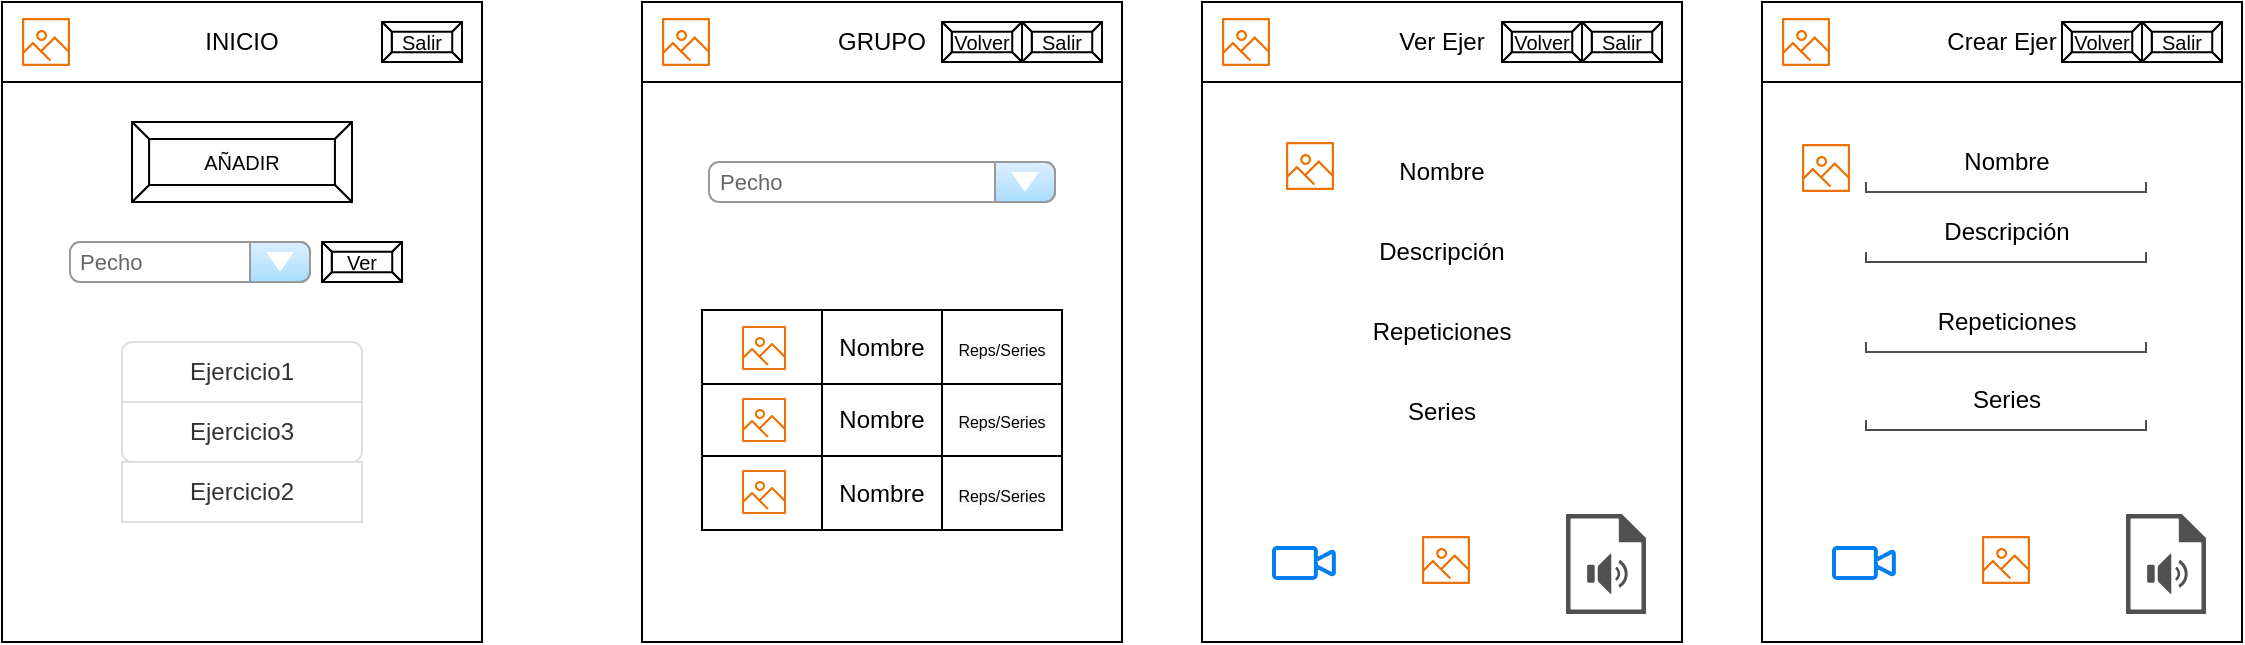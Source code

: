 <mxfile version="24.7.17">
  <diagram name="Page-1" id="03018318-947c-dd8e-b7a3-06fadd420f32">
    <mxGraphModel dx="913" dy="461" grid="1" gridSize="10" guides="1" tooltips="1" connect="1" arrows="1" fold="1" page="1" pageScale="1" pageWidth="1100" pageHeight="850" background="#ffffff" math="0" shadow="0">
      <root>
        <mxCell id="0" />
        <mxCell id="1" parent="0" />
        <mxCell id="YNnPDIzdrcRX6Q2PE1MY-2" value="" style="rounded=0;whiteSpace=wrap;html=1;rotation=90;" vertex="1" parent="1">
          <mxGeometry y="80" width="320" height="240" as="geometry" />
        </mxCell>
        <mxCell id="YNnPDIzdrcRX6Q2PE1MY-3" value="INICIO" style="rounded=0;whiteSpace=wrap;html=1;" vertex="1" parent="1">
          <mxGeometry x="40" y="40" width="240" height="40" as="geometry" />
        </mxCell>
        <mxCell id="YNnPDIzdrcRX6Q2PE1MY-7" value="Pecho" style="strokeWidth=1;shadow=0;dashed=0;align=center;html=1;shape=mxgraph.mockup.forms.comboBox;strokeColor=#999999;fillColor=#ddeeff;align=left;fillColor2=#aaddff;mainText=;fontColor=#666666;fontSize=11;spacingLeft=3;fontStyle=0" vertex="1" parent="1">
          <mxGeometry x="74" y="160" width="120" height="20" as="geometry" />
        </mxCell>
        <mxCell id="YNnPDIzdrcRX6Q2PE1MY-9" value="Salir" style="labelPosition=center;verticalLabelPosition=middle;align=center;html=1;shape=mxgraph.basic.button;dx=4.88;whiteSpace=wrap;fontSize=10;" vertex="1" parent="1">
          <mxGeometry x="230" y="50" width="40" height="20" as="geometry" />
        </mxCell>
        <mxCell id="YNnPDIzdrcRX6Q2PE1MY-10" value="" style="sketch=0;outlineConnect=0;fontColor=#232F3E;gradientColor=none;fillColor=#ED7100;strokeColor=none;dashed=0;verticalLabelPosition=bottom;verticalAlign=top;align=center;html=1;fontSize=12;fontStyle=0;aspect=fixed;pointerEvents=1;shape=mxgraph.aws4.container_registry_image;" vertex="1" parent="1">
          <mxGeometry x="50" y="48" width="24" height="24" as="geometry" />
        </mxCell>
        <mxCell id="YNnPDIzdrcRX6Q2PE1MY-11" value="AÑADIR" style="labelPosition=center;verticalLabelPosition=middle;align=center;html=1;shape=mxgraph.basic.button;dx=8.53;whiteSpace=wrap;fontSize=10;" vertex="1" parent="1">
          <mxGeometry x="105" y="100" width="110" height="40" as="geometry" />
        </mxCell>
        <mxCell id="YNnPDIzdrcRX6Q2PE1MY-13" value="Ver" style="labelPosition=center;verticalLabelPosition=middle;align=center;html=1;shape=mxgraph.basic.button;dx=4.88;whiteSpace=wrap;fontSize=10;" vertex="1" parent="1">
          <mxGeometry x="200" y="160" width="40" height="20" as="geometry" />
        </mxCell>
        <mxCell id="YNnPDIzdrcRX6Q2PE1MY-20" value="Ejercicio1" style="text;strokeColor=#DFDFDF;fillColor=#FFFFFF;align=center;verticalAlign=middle;spacingLeft=10;spacingRight=10;overflow=hidden;points=[[0,0.5],[1,0.5]];portConstraint=eastwest;rotatable=0;whiteSpace=wrap;html=1;shape=mxgraph.bootstrap.topButton;rSize=5;fontColor=#333333;" vertex="1" parent="1">
          <mxGeometry x="100" y="210" width="120" height="30" as="geometry" />
        </mxCell>
        <mxCell id="YNnPDIzdrcRX6Q2PE1MY-21" value="Ejercicio2" style="text;strokeColor=#DFDFDF;fillColor=#FFFFFF;align=center;verticalAlign=middle;spacingLeft=10;spacingRight=10;overflow=hidden;points=[[0,0.5],[1,0.5]];portConstraint=eastwest;rotatable=0;whiteSpace=wrap;html=1;rSize=5;fontColor=#333333;" vertex="1" parent="1">
          <mxGeometry x="100" y="270" width="120" height="30" as="geometry" />
        </mxCell>
        <mxCell id="YNnPDIzdrcRX6Q2PE1MY-22" value="Ejercicio3" style="text;strokeColor=#DFDFDF;fillColor=#FFFFFF;align=center;verticalAlign=middle;spacingLeft=10;spacingRight=10;overflow=hidden;points=[[0,0.5],[1,0.5]];portConstraint=eastwest;rotatable=0;whiteSpace=wrap;html=1;shape=mxgraph.bootstrap.bottomButton;rSize=5;fontColor=#333333;" vertex="1" parent="1">
          <mxGeometry x="100" y="240" width="120" height="30" as="geometry" />
        </mxCell>
        <mxCell id="YNnPDIzdrcRX6Q2PE1MY-34" value="" style="rounded=0;whiteSpace=wrap;html=1;rotation=90;" vertex="1" parent="1">
          <mxGeometry x="320" y="80" width="320" height="240" as="geometry" />
        </mxCell>
        <mxCell id="YNnPDIzdrcRX6Q2PE1MY-35" value="GRUPO" style="rounded=0;whiteSpace=wrap;html=1;" vertex="1" parent="1">
          <mxGeometry x="360" y="40" width="240" height="40" as="geometry" />
        </mxCell>
        <mxCell id="YNnPDIzdrcRX6Q2PE1MY-36" value="Pecho" style="strokeWidth=1;shadow=0;dashed=0;align=center;html=1;shape=mxgraph.mockup.forms.comboBox;strokeColor=#999999;fillColor=#ddeeff;align=left;fillColor2=#aaddff;mainText=;fontColor=#666666;fontSize=11;spacingLeft=3;fontStyle=0" vertex="1" parent="1">
          <mxGeometry x="393.5" y="120" width="173" height="20" as="geometry" />
        </mxCell>
        <mxCell id="YNnPDIzdrcRX6Q2PE1MY-37" value="Salir" style="labelPosition=center;verticalLabelPosition=middle;align=center;html=1;shape=mxgraph.basic.button;dx=4.88;whiteSpace=wrap;fontSize=10;" vertex="1" parent="1">
          <mxGeometry x="550" y="50" width="40" height="20" as="geometry" />
        </mxCell>
        <mxCell id="YNnPDIzdrcRX6Q2PE1MY-38" value="" style="sketch=0;outlineConnect=0;fontColor=#232F3E;gradientColor=none;fillColor=#ED7100;strokeColor=none;dashed=0;verticalLabelPosition=bottom;verticalAlign=top;align=center;html=1;fontSize=12;fontStyle=0;aspect=fixed;pointerEvents=1;shape=mxgraph.aws4.container_registry_image;" vertex="1" parent="1">
          <mxGeometry x="370" y="48" width="24" height="24" as="geometry" />
        </mxCell>
        <mxCell id="YNnPDIzdrcRX6Q2PE1MY-44" value="Volver" style="labelPosition=center;verticalLabelPosition=middle;align=center;html=1;shape=mxgraph.basic.button;dx=4.88;whiteSpace=wrap;fontSize=10;" vertex="1" parent="1">
          <mxGeometry x="510" y="50" width="40" height="20" as="geometry" />
        </mxCell>
        <mxCell id="YNnPDIzdrcRX6Q2PE1MY-45" value="" style="shape=table;startSize=0;container=1;collapsible=0;childLayout=tableLayout;fontSize=16;" vertex="1" parent="1">
          <mxGeometry x="390" y="194" width="180" height="110" as="geometry" />
        </mxCell>
        <mxCell id="YNnPDIzdrcRX6Q2PE1MY-46" value="" style="shape=tableRow;horizontal=0;startSize=0;swimlaneHead=0;swimlaneBody=0;strokeColor=inherit;top=0;left=0;bottom=0;right=0;collapsible=0;dropTarget=0;fillColor=none;points=[[0,0.5],[1,0.5]];portConstraint=eastwest;fontSize=16;" vertex="1" parent="YNnPDIzdrcRX6Q2PE1MY-45">
          <mxGeometry width="180" height="37" as="geometry" />
        </mxCell>
        <mxCell id="YNnPDIzdrcRX6Q2PE1MY-47" value="" style="shape=partialRectangle;html=1;whiteSpace=wrap;connectable=0;strokeColor=inherit;overflow=hidden;fillColor=none;top=0;left=0;bottom=0;right=0;pointerEvents=1;fontSize=16;" vertex="1" parent="YNnPDIzdrcRX6Q2PE1MY-46">
          <mxGeometry width="60" height="37" as="geometry">
            <mxRectangle width="60" height="37" as="alternateBounds" />
          </mxGeometry>
        </mxCell>
        <mxCell id="YNnPDIzdrcRX6Q2PE1MY-48" value="Nombre" style="shape=partialRectangle;html=1;whiteSpace=wrap;connectable=0;strokeColor=inherit;overflow=hidden;fillColor=none;top=0;left=0;bottom=0;right=0;pointerEvents=1;fontSize=12;" vertex="1" parent="YNnPDIzdrcRX6Q2PE1MY-46">
          <mxGeometry x="60" width="60" height="37" as="geometry">
            <mxRectangle width="60" height="37" as="alternateBounds" />
          </mxGeometry>
        </mxCell>
        <mxCell id="YNnPDIzdrcRX6Q2PE1MY-49" value="&lt;font style=&quot;font-size: 8px;&quot;&gt;Reps/Series&lt;/font&gt;" style="shape=partialRectangle;html=1;whiteSpace=wrap;connectable=0;strokeColor=inherit;overflow=hidden;fillColor=none;top=0;left=0;bottom=0;right=0;pointerEvents=1;fontSize=12;" vertex="1" parent="YNnPDIzdrcRX6Q2PE1MY-46">
          <mxGeometry x="120" width="60" height="37" as="geometry">
            <mxRectangle width="60" height="37" as="alternateBounds" />
          </mxGeometry>
        </mxCell>
        <mxCell id="YNnPDIzdrcRX6Q2PE1MY-50" value="" style="shape=tableRow;horizontal=0;startSize=0;swimlaneHead=0;swimlaneBody=0;strokeColor=inherit;top=0;left=0;bottom=0;right=0;collapsible=0;dropTarget=0;fillColor=none;points=[[0,0.5],[1,0.5]];portConstraint=eastwest;fontSize=16;" vertex="1" parent="YNnPDIzdrcRX6Q2PE1MY-45">
          <mxGeometry y="37" width="180" height="36" as="geometry" />
        </mxCell>
        <mxCell id="YNnPDIzdrcRX6Q2PE1MY-51" value="" style="shape=partialRectangle;html=1;whiteSpace=wrap;connectable=0;strokeColor=inherit;overflow=hidden;fillColor=none;top=0;left=0;bottom=0;right=0;pointerEvents=1;fontSize=16;" vertex="1" parent="YNnPDIzdrcRX6Q2PE1MY-50">
          <mxGeometry width="60" height="36" as="geometry">
            <mxRectangle width="60" height="36" as="alternateBounds" />
          </mxGeometry>
        </mxCell>
        <mxCell id="YNnPDIzdrcRX6Q2PE1MY-52" value="Nombre" style="shape=partialRectangle;html=1;whiteSpace=wrap;connectable=0;strokeColor=inherit;overflow=hidden;fillColor=none;top=0;left=0;bottom=0;right=0;pointerEvents=1;fontSize=12;" vertex="1" parent="YNnPDIzdrcRX6Q2PE1MY-50">
          <mxGeometry x="60" width="60" height="36" as="geometry">
            <mxRectangle width="60" height="36" as="alternateBounds" />
          </mxGeometry>
        </mxCell>
        <mxCell id="YNnPDIzdrcRX6Q2PE1MY-53" value="&lt;span style=&quot;color: rgb(0, 0, 0); font-family: Helvetica; font-size: 8px; font-style: normal; font-variant-ligatures: normal; font-variant-caps: normal; font-weight: 400; letter-spacing: normal; orphans: 2; text-align: center; text-indent: 0px; text-transform: none; widows: 2; word-spacing: 0px; -webkit-text-stroke-width: 0px; white-space: normal; background-color: rgb(251, 251, 251); text-decoration-thickness: initial; text-decoration-style: initial; text-decoration-color: initial; display: inline !important; float: none;&quot;&gt;Reps/Series&lt;/span&gt;" style="shape=partialRectangle;html=1;whiteSpace=wrap;connectable=0;strokeColor=inherit;overflow=hidden;fillColor=none;top=0;left=0;bottom=0;right=0;pointerEvents=1;fontSize=12;" vertex="1" parent="YNnPDIzdrcRX6Q2PE1MY-50">
          <mxGeometry x="120" width="60" height="36" as="geometry">
            <mxRectangle width="60" height="36" as="alternateBounds" />
          </mxGeometry>
        </mxCell>
        <mxCell id="YNnPDIzdrcRX6Q2PE1MY-54" value="" style="shape=tableRow;horizontal=0;startSize=0;swimlaneHead=0;swimlaneBody=0;strokeColor=inherit;top=0;left=0;bottom=0;right=0;collapsible=0;dropTarget=0;fillColor=none;points=[[0,0.5],[1,0.5]];portConstraint=eastwest;fontSize=16;" vertex="1" parent="YNnPDIzdrcRX6Q2PE1MY-45">
          <mxGeometry y="73" width="180" height="37" as="geometry" />
        </mxCell>
        <mxCell id="YNnPDIzdrcRX6Q2PE1MY-55" value="" style="shape=partialRectangle;html=1;whiteSpace=wrap;connectable=0;strokeColor=inherit;overflow=hidden;fillColor=none;top=0;left=0;bottom=0;right=0;pointerEvents=1;fontSize=16;" vertex="1" parent="YNnPDIzdrcRX6Q2PE1MY-54">
          <mxGeometry width="60" height="37" as="geometry">
            <mxRectangle width="60" height="37" as="alternateBounds" />
          </mxGeometry>
        </mxCell>
        <mxCell id="YNnPDIzdrcRX6Q2PE1MY-56" value="Nombre" style="shape=partialRectangle;html=1;whiteSpace=wrap;connectable=0;strokeColor=inherit;overflow=hidden;fillColor=none;top=0;left=0;bottom=0;right=0;pointerEvents=1;fontSize=12;" vertex="1" parent="YNnPDIzdrcRX6Q2PE1MY-54">
          <mxGeometry x="60" width="60" height="37" as="geometry">
            <mxRectangle width="60" height="37" as="alternateBounds" />
          </mxGeometry>
        </mxCell>
        <mxCell id="YNnPDIzdrcRX6Q2PE1MY-57" value="&lt;span style=&quot;color: rgb(0, 0, 0); font-family: Helvetica; font-size: 8px; font-style: normal; font-variant-ligatures: normal; font-variant-caps: normal; font-weight: 400; letter-spacing: normal; orphans: 2; text-align: center; text-indent: 0px; text-transform: none; widows: 2; word-spacing: 0px; -webkit-text-stroke-width: 0px; white-space: normal; background-color: rgb(251, 251, 251); text-decoration-thickness: initial; text-decoration-style: initial; text-decoration-color: initial; display: inline !important; float: none;&quot;&gt;Reps/Series&lt;/span&gt;" style="shape=partialRectangle;html=1;whiteSpace=wrap;connectable=0;strokeColor=inherit;overflow=hidden;fillColor=none;top=0;left=0;bottom=0;right=0;pointerEvents=1;fontSize=12;" vertex="1" parent="YNnPDIzdrcRX6Q2PE1MY-54">
          <mxGeometry x="120" width="60" height="37" as="geometry">
            <mxRectangle width="60" height="37" as="alternateBounds" />
          </mxGeometry>
        </mxCell>
        <mxCell id="YNnPDIzdrcRX6Q2PE1MY-58" value="" style="sketch=0;outlineConnect=0;fontColor=#232F3E;gradientColor=none;fillColor=#ED7100;strokeColor=none;dashed=0;verticalLabelPosition=bottom;verticalAlign=top;align=center;html=1;fontSize=12;fontStyle=0;aspect=fixed;pointerEvents=1;shape=mxgraph.aws4.container_registry_image;" vertex="1" parent="1">
          <mxGeometry x="410" y="202" width="22" height="22" as="geometry" />
        </mxCell>
        <mxCell id="YNnPDIzdrcRX6Q2PE1MY-59" value="" style="sketch=0;outlineConnect=0;fontColor=#232F3E;gradientColor=none;fillColor=#ED7100;strokeColor=none;dashed=0;verticalLabelPosition=bottom;verticalAlign=top;align=center;html=1;fontSize=12;fontStyle=0;aspect=fixed;pointerEvents=1;shape=mxgraph.aws4.container_registry_image;" vertex="1" parent="1">
          <mxGeometry x="410" y="274" width="22" height="22" as="geometry" />
        </mxCell>
        <mxCell id="YNnPDIzdrcRX6Q2PE1MY-60" value="" style="sketch=0;outlineConnect=0;fontColor=#232F3E;gradientColor=none;fillColor=#ED7100;strokeColor=none;dashed=0;verticalLabelPosition=bottom;verticalAlign=top;align=center;html=1;fontSize=12;fontStyle=0;aspect=fixed;pointerEvents=1;shape=mxgraph.aws4.container_registry_image;" vertex="1" parent="1">
          <mxGeometry x="410" y="238" width="22" height="22" as="geometry" />
        </mxCell>
        <mxCell id="YNnPDIzdrcRX6Q2PE1MY-63" value="" style="rounded=0;whiteSpace=wrap;html=1;rotation=90;" vertex="1" parent="1">
          <mxGeometry x="600" y="80" width="320" height="240" as="geometry" />
        </mxCell>
        <mxCell id="YNnPDIzdrcRX6Q2PE1MY-64" value="Ver Ejer" style="rounded=0;whiteSpace=wrap;html=1;" vertex="1" parent="1">
          <mxGeometry x="640" y="40" width="240" height="40" as="geometry" />
        </mxCell>
        <mxCell id="YNnPDIzdrcRX6Q2PE1MY-66" value="Salir" style="labelPosition=center;verticalLabelPosition=middle;align=center;html=1;shape=mxgraph.basic.button;dx=4.88;whiteSpace=wrap;fontSize=10;" vertex="1" parent="1">
          <mxGeometry x="830" y="50" width="40" height="20" as="geometry" />
        </mxCell>
        <mxCell id="YNnPDIzdrcRX6Q2PE1MY-67" value="" style="sketch=0;outlineConnect=0;fontColor=#232F3E;gradientColor=none;fillColor=#ED7100;strokeColor=none;dashed=0;verticalLabelPosition=bottom;verticalAlign=top;align=center;html=1;fontSize=12;fontStyle=0;aspect=fixed;pointerEvents=1;shape=mxgraph.aws4.container_registry_image;" vertex="1" parent="1">
          <mxGeometry x="650" y="48" width="24" height="24" as="geometry" />
        </mxCell>
        <mxCell id="YNnPDIzdrcRX6Q2PE1MY-68" value="Volver" style="labelPosition=center;verticalLabelPosition=middle;align=center;html=1;shape=mxgraph.basic.button;dx=4.88;whiteSpace=wrap;fontSize=10;" vertex="1" parent="1">
          <mxGeometry x="790" y="50" width="40" height="20" as="geometry" />
        </mxCell>
        <mxCell id="YNnPDIzdrcRX6Q2PE1MY-86" value="Nombre" style="text;html=1;align=center;verticalAlign=middle;whiteSpace=wrap;rounded=0;" vertex="1" parent="1">
          <mxGeometry x="695" y="110" width="130" height="30" as="geometry" />
        </mxCell>
        <mxCell id="YNnPDIzdrcRX6Q2PE1MY-87" value="Descripción" style="text;html=1;align=center;verticalAlign=middle;whiteSpace=wrap;rounded=0;" vertex="1" parent="1">
          <mxGeometry x="695" y="140" width="130" height="50" as="geometry" />
        </mxCell>
        <mxCell id="YNnPDIzdrcRX6Q2PE1MY-88" value="" style="html=1;verticalLabelPosition=bottom;align=center;labelBackgroundColor=#ffffff;verticalAlign=top;strokeWidth=2;strokeColor=#0080F0;shadow=0;dashed=0;shape=mxgraph.ios7.icons.video_conversation;" vertex="1" parent="1">
          <mxGeometry x="676" y="313" width="30" height="15" as="geometry" />
        </mxCell>
        <mxCell id="YNnPDIzdrcRX6Q2PE1MY-89" value="" style="sketch=0;outlineConnect=0;fontColor=#232F3E;gradientColor=none;fillColor=#ED7100;strokeColor=none;dashed=0;verticalLabelPosition=bottom;verticalAlign=top;align=center;html=1;fontSize=12;fontStyle=0;aspect=fixed;pointerEvents=1;shape=mxgraph.aws4.container_registry_image;" vertex="1" parent="1">
          <mxGeometry x="750" y="307" width="24" height="24" as="geometry" />
        </mxCell>
        <mxCell id="YNnPDIzdrcRX6Q2PE1MY-90" value="" style="sketch=0;pointerEvents=1;shadow=0;dashed=0;html=1;strokeColor=none;fillColor=#505050;labelPosition=center;verticalLabelPosition=bottom;verticalAlign=top;outlineConnect=0;align=center;shape=mxgraph.office.concepts.sound_file;" vertex="1" parent="1">
          <mxGeometry x="822" y="296" width="40" height="50" as="geometry" />
        </mxCell>
        <mxCell id="YNnPDIzdrcRX6Q2PE1MY-91" value="Repeticiones" style="text;html=1;align=center;verticalAlign=middle;whiteSpace=wrap;rounded=0;" vertex="1" parent="1">
          <mxGeometry x="695" y="190" width="130" height="30" as="geometry" />
        </mxCell>
        <mxCell id="YNnPDIzdrcRX6Q2PE1MY-92" value="Series" style="text;html=1;align=center;verticalAlign=middle;whiteSpace=wrap;rounded=0;" vertex="1" parent="1">
          <mxGeometry x="695" y="230" width="130" height="30" as="geometry" />
        </mxCell>
        <mxCell id="YNnPDIzdrcRX6Q2PE1MY-93" value="" style="rounded=0;whiteSpace=wrap;html=1;rotation=90;" vertex="1" parent="1">
          <mxGeometry x="880" y="80" width="320" height="240" as="geometry" />
        </mxCell>
        <mxCell id="YNnPDIzdrcRX6Q2PE1MY-94" value="Crear Ejer" style="rounded=0;whiteSpace=wrap;html=1;" vertex="1" parent="1">
          <mxGeometry x="920" y="40" width="240" height="40" as="geometry" />
        </mxCell>
        <mxCell id="YNnPDIzdrcRX6Q2PE1MY-95" value="Salir" style="labelPosition=center;verticalLabelPosition=middle;align=center;html=1;shape=mxgraph.basic.button;dx=4.88;whiteSpace=wrap;fontSize=10;" vertex="1" parent="1">
          <mxGeometry x="1110" y="50" width="40" height="20" as="geometry" />
        </mxCell>
        <mxCell id="YNnPDIzdrcRX6Q2PE1MY-96" value="" style="sketch=0;outlineConnect=0;fontColor=#232F3E;gradientColor=none;fillColor=#ED7100;strokeColor=none;dashed=0;verticalLabelPosition=bottom;verticalAlign=top;align=center;html=1;fontSize=12;fontStyle=0;aspect=fixed;pointerEvents=1;shape=mxgraph.aws4.container_registry_image;" vertex="1" parent="1">
          <mxGeometry x="930" y="48" width="24" height="24" as="geometry" />
        </mxCell>
        <mxCell id="YNnPDIzdrcRX6Q2PE1MY-97" value="Volver" style="labelPosition=center;verticalLabelPosition=middle;align=center;html=1;shape=mxgraph.basic.button;dx=4.88;whiteSpace=wrap;fontSize=10;" vertex="1" parent="1">
          <mxGeometry x="1070" y="50" width="40" height="20" as="geometry" />
        </mxCell>
        <mxCell id="YNnPDIzdrcRX6Q2PE1MY-100" value="" style="html=1;verticalLabelPosition=bottom;align=center;labelBackgroundColor=#ffffff;verticalAlign=top;strokeWidth=2;strokeColor=#0080F0;shadow=0;dashed=0;shape=mxgraph.ios7.icons.video_conversation;" vertex="1" parent="1">
          <mxGeometry x="956" y="313" width="30" height="15" as="geometry" />
        </mxCell>
        <mxCell id="YNnPDIzdrcRX6Q2PE1MY-101" value="" style="sketch=0;outlineConnect=0;fontColor=#232F3E;gradientColor=none;fillColor=#ED7100;strokeColor=none;dashed=0;verticalLabelPosition=bottom;verticalAlign=top;align=center;html=1;fontSize=12;fontStyle=0;aspect=fixed;pointerEvents=1;shape=mxgraph.aws4.container_registry_image;" vertex="1" parent="1">
          <mxGeometry x="1030" y="307" width="24" height="24" as="geometry" />
        </mxCell>
        <mxCell id="YNnPDIzdrcRX6Q2PE1MY-102" value="" style="sketch=0;pointerEvents=1;shadow=0;dashed=0;html=1;strokeColor=none;fillColor=#505050;labelPosition=center;verticalLabelPosition=bottom;verticalAlign=top;outlineConnect=0;align=center;shape=mxgraph.office.concepts.sound_file;" vertex="1" parent="1">
          <mxGeometry x="1102" y="296" width="40" height="50" as="geometry" />
        </mxCell>
        <mxCell id="YNnPDIzdrcRX6Q2PE1MY-105" value="Nombre" style="strokeWidth=1;html=1;shadow=0;dashed=0;shape=mxgraph.android.textfield;align=center;strokeColor=#4D4D4D;pointerEvents=1" vertex="1" parent="1">
          <mxGeometry x="972" y="105" width="140" height="30" as="geometry" />
        </mxCell>
        <mxCell id="YNnPDIzdrcRX6Q2PE1MY-106" value="Descripción" style="strokeWidth=1;html=1;shadow=0;dashed=0;shape=mxgraph.android.textfield;align=center;strokeColor=#4D4D4D;pointerEvents=1" vertex="1" parent="1">
          <mxGeometry x="972" y="140" width="140" height="30" as="geometry" />
        </mxCell>
        <mxCell id="YNnPDIzdrcRX6Q2PE1MY-107" value="Repeticiones" style="strokeWidth=1;html=1;shadow=0;dashed=0;shape=mxgraph.android.textfield;align=center;strokeColor=#4D4D4D;pointerEvents=1" vertex="1" parent="1">
          <mxGeometry x="972" y="185" width="140" height="30" as="geometry" />
        </mxCell>
        <mxCell id="YNnPDIzdrcRX6Q2PE1MY-108" value="Series" style="strokeWidth=1;html=1;shadow=0;dashed=0;shape=mxgraph.android.textfield;align=center;strokeColor=#4D4D4D;pointerEvents=1" vertex="1" parent="1">
          <mxGeometry x="972" y="224" width="140" height="30" as="geometry" />
        </mxCell>
        <mxCell id="YNnPDIzdrcRX6Q2PE1MY-109" value="" style="sketch=0;outlineConnect=0;fontColor=#232F3E;gradientColor=none;fillColor=#ED7100;strokeColor=none;dashed=0;verticalLabelPosition=bottom;verticalAlign=top;align=center;html=1;fontSize=12;fontStyle=0;aspect=fixed;pointerEvents=1;shape=mxgraph.aws4.container_registry_image;" vertex="1" parent="1">
          <mxGeometry x="940" y="111" width="24" height="24" as="geometry" />
        </mxCell>
        <mxCell id="YNnPDIzdrcRX6Q2PE1MY-110" value="" style="sketch=0;outlineConnect=0;fontColor=#232F3E;gradientColor=none;fillColor=#ED7100;strokeColor=none;dashed=0;verticalLabelPosition=bottom;verticalAlign=top;align=center;html=1;fontSize=12;fontStyle=0;aspect=fixed;pointerEvents=1;shape=mxgraph.aws4.container_registry_image;" vertex="1" parent="1">
          <mxGeometry x="682" y="110" width="24" height="24" as="geometry" />
        </mxCell>
      </root>
    </mxGraphModel>
  </diagram>
</mxfile>
